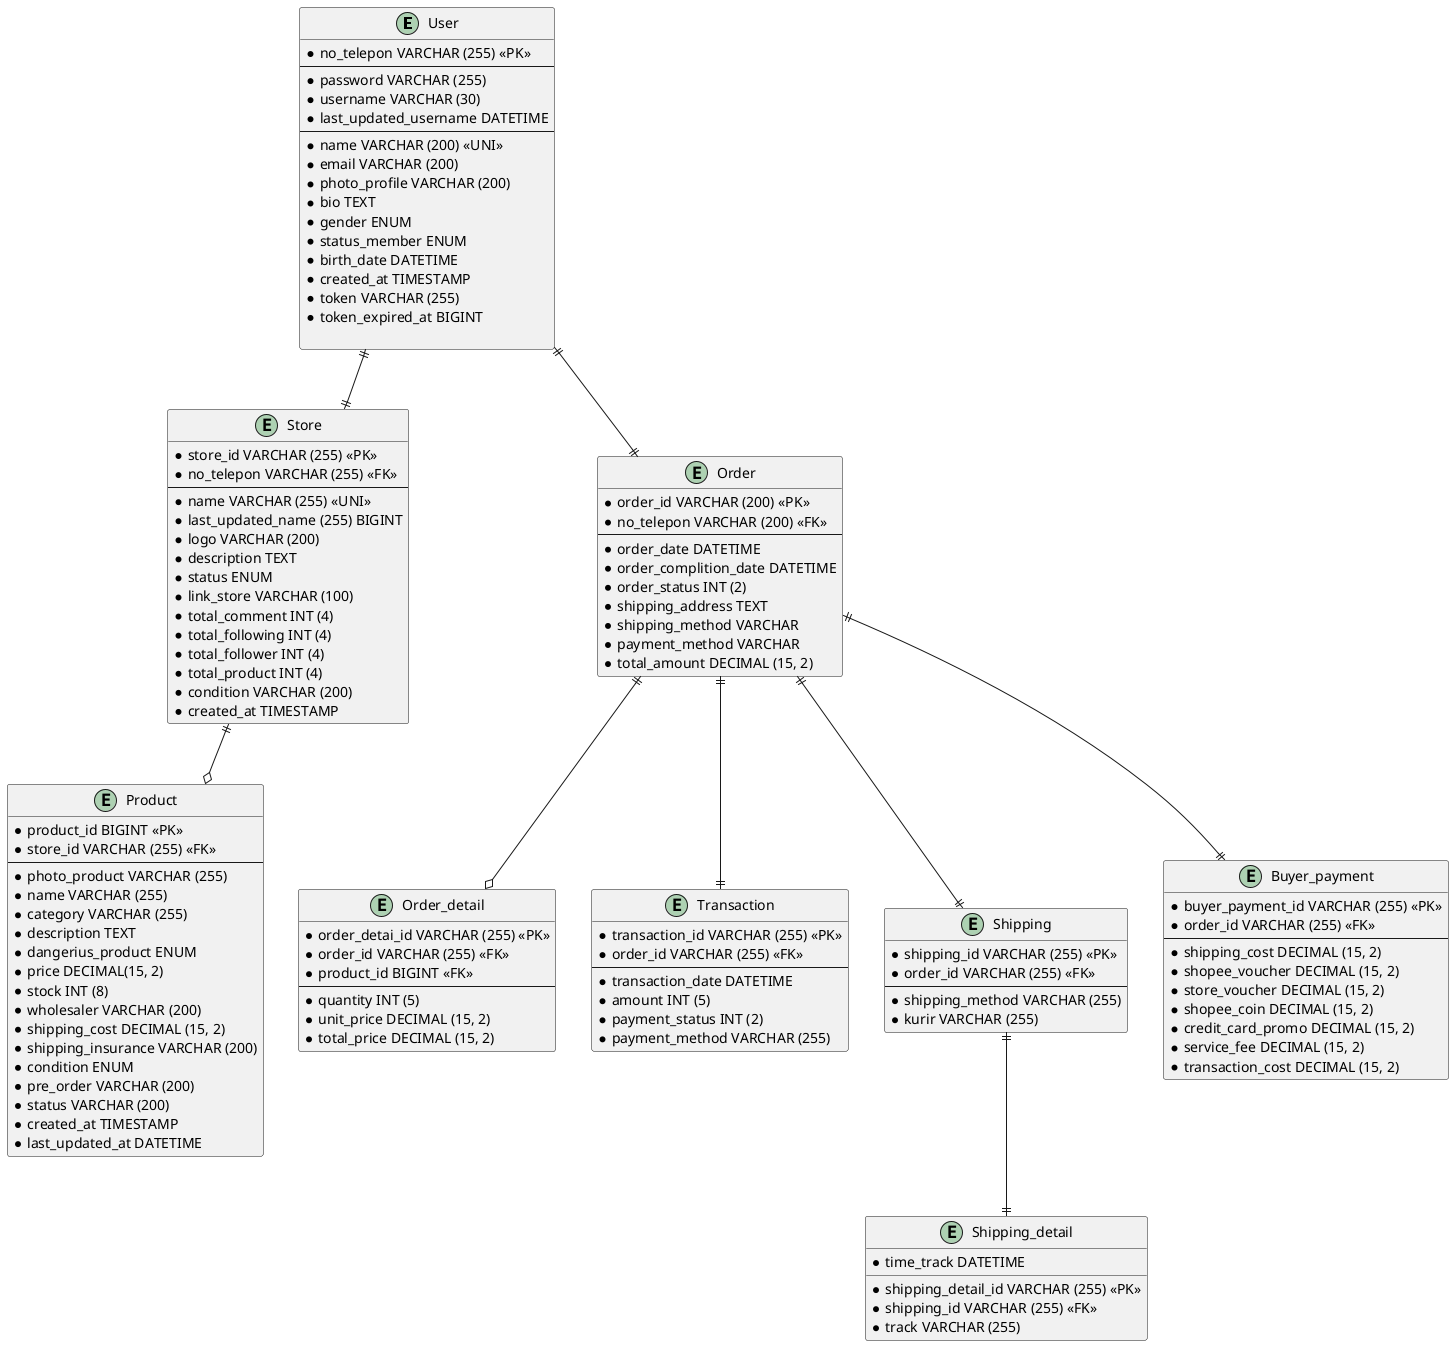@startuml erd

entity User {
    * no_telepon VARCHAR (255) <<PK>>
    --
    * password VARCHAR (255)
    * username VARCHAR (30)
    * last_updated_username DATETIME 
    --
    * name VARCHAR (200) <<UNI>>
    * email VARCHAR (200)
    * photo_profile VARCHAR (200)
    * bio TEXT
    * gender ENUM
    * status_member ENUM
    * birth_date DATETIME
    * created_at TIMESTAMP
    * token VARCHAR (255)
    * token_expired_at BIGINT

}

entity Store {
    * store_id VARCHAR (255) <<PK>>
    * no_telepon VARCHAR (255) <<FK>>
    --
    * name VARCHAR (255) <<UNI>>
    * last_updated_name (255) BIGINT
    * logo VARCHAR (200)
    * description TEXT
    * status ENUM
    * link_store VARCHAR (100)
    * total_comment INT (4)
    * total_following INT (4)
    * total_follower INT (4)
    * total_product INT (4)
    * condition VARCHAR (200)
    * created_at TIMESTAMP
}

entity Product {
    * product_id BIGINT <<PK>>
    * store_id VARCHAR (255) <<FK>>
    --
    * photo_product VARCHAR (255)
    * name VARCHAR (255)
    * category VARCHAR (255)
    * description TEXT
    * dangerius_product ENUM
    * price DECIMAL(15, 2)
    * stock INT (8)
    * wholesaler VARCHAR (200)
    * shipping_cost DECIMAL (15, 2)
    * shipping_insurance VARCHAR (200)
    * condition ENUM
    * pre_order VARCHAR (200)
    * status VARCHAR (200)
    * created_at TIMESTAMP
    * last_updated_at DATETIME
}

entity Order {
    * order_id VARCHAR (200) <<PK>>
    * no_telepon VARCHAR (200) <<FK>>
    --
    * order_date DATETIME
    * order_complition_date DATETIME
    * order_status INT (2)
    * shipping_address TEXT
    * shipping_method VARCHAR
    * payment_method VARCHAR
    * total_amount DECIMAL (15, 2)
}


entity Order_detail {
    * order_detai_id VARCHAR (255) <<PK>>
    * order_id VARCHAR (255) <<FK>>
    * product_id BIGINT <<FK>>
    --
    * quantity INT (5)
    * unit_price DECIMAL (15, 2)
    * total_price DECIMAL (15, 2)
}

entity Transaction {
    * transaction_id VARCHAR (255) <<PK>>
    * order_id VARCHAR (255) <<FK>>
    --
    * transaction_date DATETIME
    * amount INT (5)
    * payment_status INT (2)
    * payment_method VARCHAR (255)
}

entity Shipping {
    * shipping_id VARCHAR (255) <<PK>>
    * order_id VARCHAR (255) <<FK>>
    --
    * shipping_method VARCHAR (255)
    * kurir VARCHAR (255)
}

entity Shipping_detail {
    * shipping_detail_id VARCHAR (255) <<PK>>
    * shipping_id VARCHAR (255) <<FK>>
    * track VARCHAR (255)
    * time_track DATETIME
}

entity Buyer_payment {
    * buyer_payment_id VARCHAR (255) <<PK>>
    * order_id VARCHAR (255) <<FK>>
    --
    * shipping_cost DECIMAL (15, 2)
    * shopee_voucher DECIMAL (15, 2)
    * store_voucher DECIMAL (15, 2)
    * shopee_coin DECIMAL (15, 2)
    * credit_card_promo DECIMAL (15, 2)
    * service_fee DECIMAL (15, 2)
    * transaction_cost DECIMAL (15, 2)
}

User ||--|| Store
Store ||--o Product
User ||--|| Order
Order ||--o Order_detail
Order ||--|| Transaction
Order ||--|| Shipping
Order ||--|| Buyer_payment
Shipping ||--|| Shipping_detail

@enduml
